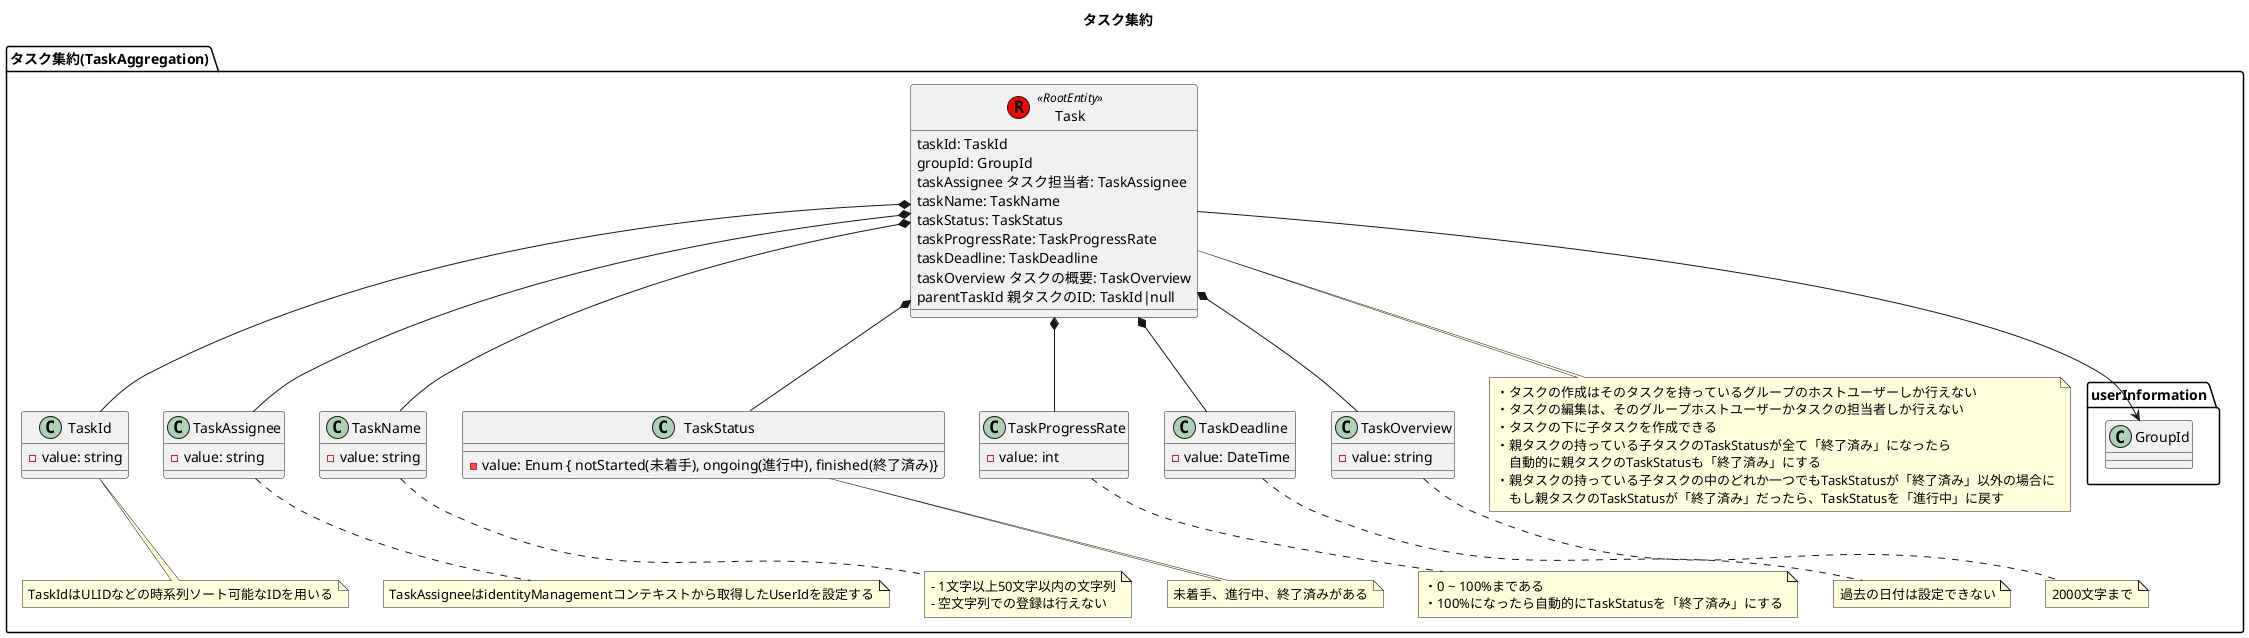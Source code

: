 @startuml タスク集約

title タスク集約

package "タスク集約(TaskAggregation)" {
    class Task << (R,red) RootEntity >> {
        taskId: TaskId
        groupId: GroupId
        taskAssignee タスク担当者: TaskAssignee
        taskName: TaskName
        taskStatus: TaskStatus
        taskProgressRate: TaskProgressRate
        taskDeadline: TaskDeadline
        taskOverview タスクの概要: TaskOverview
        parentTaskId 親タスクのID: TaskId|null
    }

    class TaskId {
        - value: string
    }

    class TaskAssignee {
        - value: string
    }

    class TaskName {
        -value: string
    }

    class TaskStatus {
        - value: Enum { notStarted(未着手), ongoing(進行中), finished(終了済み)}
    }

    class TaskProgressRate {
        - value: int
    }

    class TaskDeadline {
        - value: DateTime
    }

    class TaskOverview {
        - value: string
    }

    note bottom of Task
        ・タスクの作成はそのタスクを持っているグループのホストユーザーしか行えない
        ・タスクの編集は、そのグループホストユーザーかタスクの担当者しか行えない
        ・タスクの下に子タスクを作成できる
        ・親タスクの持っている子タスクのTaskStatusが全て「終了済み」になったら
        　自動的に親タスクのTaskStatusも「終了済み」にする
        ・親タスクの持っている子タスクの中のどれか一つでもTaskStatusが「終了済み」以外の場合に
        　もし親タスクのTaskStatusが「終了済み」だったら、TaskStatusを「進行中」に戻す
    end note

    note bottom of TaskId
        TaskIdはULIDなどの時系列ソート可能なIDを用いる
    end note

    note bottom of TaskAssignee
        TaskAssigneeはidentityManagementコンテキストから取得したUserIdを設定する
    end note

    note bottom of TaskName
        - 1文字以上50文字以内の文字列
        - 空文字列での登録は行えない
    end note

    note bottom of TaskStatus
        未着手、進行中、終了済みがある
    end note

    note bottom of TaskProgressRate
        ・0 ~ 100%まである
        ・100%になったら自動的にTaskStatusを「終了済み」にする
    end note

    note bottom of TaskDeadline
        過去の日付は設定できない
    end note

    note bottom of TaskOverview
        2000文字まで
    end note

    Task *-down- TaskId
    Task -down-> userInformation.GroupId
    Task *-down- TaskAssignee
    Task *-down- TaskName
    Task *-down- TaskStatus
    Task *-down- TaskProgressRate
    Task *-down- TaskDeadline
    Task *-down- TaskOverview
}

@enduml